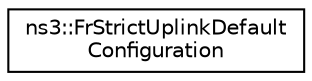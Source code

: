 digraph "Graphical Class Hierarchy"
{
 // LATEX_PDF_SIZE
  edge [fontname="Helvetica",fontsize="10",labelfontname="Helvetica",labelfontsize="10"];
  node [fontname="Helvetica",fontsize="10",shape=record];
  rankdir="LR";
  Node0 [label="ns3::FrStrictUplinkDefault\lConfiguration",height=0.2,width=0.4,color="black", fillcolor="white", style="filled",URL="$structns3_1_1_fr_strict_uplink_default_configuration.html",tooltip="FrStrictUplinkDefaultConfiguration structure."];
}
